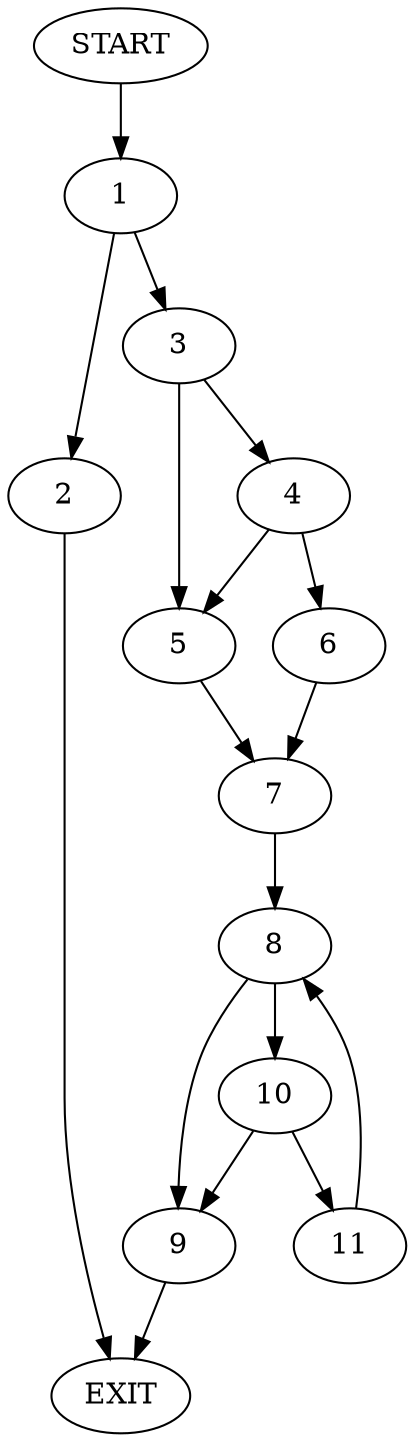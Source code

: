 digraph {
0 [label="START"]
12 [label="EXIT"]
0 -> 1
1 -> 2
1 -> 3
2 -> 12
3 -> 4
3 -> 5
4 -> 6
4 -> 5
5 -> 7
6 -> 7
7 -> 8
8 -> 9
8 -> 10
10 -> 9
10 -> 11
9 -> 12
11 -> 8
}
